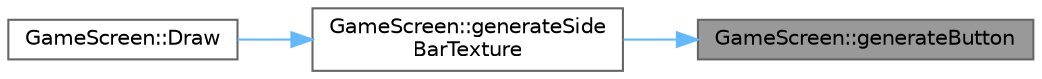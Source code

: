 digraph "GameScreen::generateButton"
{
 // LATEX_PDF_SIZE
  bgcolor="transparent";
  edge [fontname=Helvetica,fontsize=10,labelfontname=Helvetica,labelfontsize=10];
  node [fontname=Helvetica,fontsize=10,shape=box,height=0.2,width=0.4];
  rankdir="RL";
  Node1 [id="Node000001",label="GameScreen::generateButton",height=0.2,width=0.4,color="gray40", fillcolor="grey60", style="filled", fontcolor="black",tooltip="Generates a button with the given name and position."];
  Node1 -> Node2 [id="edge1_Node000001_Node000002",dir="back",color="steelblue1",style="solid",tooltip=" "];
  Node2 [id="Node000002",label="GameScreen::generateSide\lBarTexture",height=0.2,width=0.4,color="grey40", fillcolor="white", style="filled",URL="$class_game_screen.html#aed848a4e269b5fa47f54eb9b9068866d",tooltip="Generates the texture for the sidebar."];
  Node2 -> Node3 [id="edge2_Node000002_Node000003",dir="back",color="steelblue1",style="solid",tooltip=" "];
  Node3 [id="Node000003",label="GameScreen::Draw",height=0.2,width=0.4,color="grey40", fillcolor="white", style="filled",URL="$class_game_screen.html#a0b9d36c78d9cb37b7af9983eee99d458",tooltip="Draws the game screen."];
}
